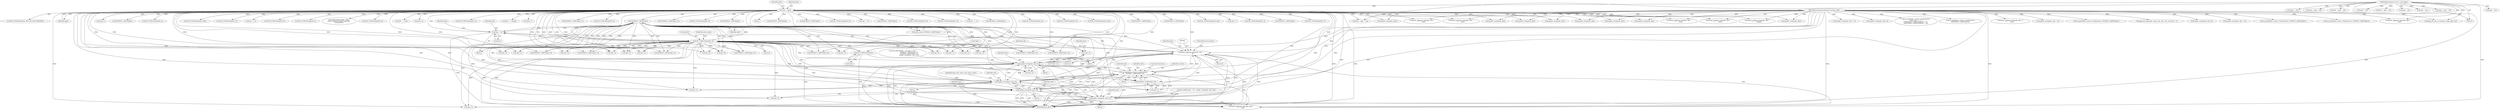 digraph "0_tcpdump_af2cf04a9394c1a56227c2289ae8da262828294a@pointer" {
"1002197" [label="(Call,tptr+2)"];
"1002177" [label="(Call,EXTRACT_16BITS(tptr))"];
"1002406" [label="(Call,tptr +=8)"];
"1002170" [label="(Call,ND_TCHECK2(tptr[0], 2))"];
"1000143" [label="(Call,tptr = pptr)"];
"1000128" [label="(MethodParameterIn,const u_char *pptr)"];
"1002393" [label="(Call,ND_TCHECK2(*tptr,8))"];
"1002397" [label="(Call,print_unknown_data(ndo, tptr, \"\n\t      \", 8))"];
"1002222" [label="(Call,ipaddr_string(ndo, tptr+4))"];
"1002256" [label="(Call,as_printf(ndo, astostr, sizeof(astostr),\n\t\t\t    EXTRACT_32BITS(tptr+2)))"];
"1002317" [label="(Call,ipaddr_string(ndo, tptr+2))"];
"1002238" [label="(Call,ipaddr_string(ndo, tptr+2))"];
"1002303" [label="(Call,ipaddr_string(ndo, tptr+2))"];
"1000126" [label="(MethodParameterIn,netdissect_options *ndo)"];
"1002261" [label="(Call,EXTRACT_32BITS(tptr+2))"];
"1002266" [label="(Call,tptr+6)"];
"1002110" [label="(Call,tptr-3)"];
"1002498" [label="(Call,ipaddr_string(ndo, tptr))"];
"1002261" [label="(Call,EXTRACT_32BITS(tptr+2))"];
"1000568" [label="(Call,ipaddr_string(ndo, tptr))"];
"1000494" [label="(Call,EXTRACT_32BITS(tptr))"];
"1002397" [label="(Call,print_unknown_data(ndo, tptr, \"\n\t      \", 8))"];
"1000332" [label="(Call,ipaddr_string(ndo, tptr))"];
"1000322" [label="(Call,ND_TCHECK2(tptr[0], 4))"];
"1002219" [label="(Call,tptr+4)"];
"1002178" [label="(Identifier,tptr)"];
"1002376" [label="(Call,EXTRACT_16BITS(tptr+4))"];
"1002255" [label="(Block,)"];
"1002218" [label="(Call,EXTRACT_32BITS(tptr+4))"];
"1000147" [label="(Identifier,tlen)"];
"1001092" [label="(Call,ND_TCHECK2(tptr[0], tlen))"];
"1002535" [label="(Call,ipaddr_string(ndo, tptr))"];
"1000207" [label="(Call,tptr < pptr + len)"];
"1002267" [label="(Identifier,tptr)"];
"1002406" [label="(Call,tptr +=8)"];
"1000348" [label="(Call,ND_TCHECK2(tptr[0], 4))"];
"1002223" [label="(Identifier,ndo)"];
"1002238" [label="(Call,ipaddr_string(ndo, tptr+2))"];
"1002222" [label="(Call,ipaddr_string(ndo, tptr+4))"];
"1000543" [label="(Call,tptr +=4)"];
"1001634" [label="(Call,print_unknown_data(ndo, tptr, \"\n\t    \", tlen))"];
"1002487" [label="(Call,ND_TCHECK2(tptr[0], 8))"];
"1002140" [label="(Call,pptr + len)"];
"1002304" [label="(Identifier,ndo)"];
"1000487" [label="(Call,ND_TCHECK2(tptr[0], 4))"];
"1000171" [label="(Call,tok2str(bgp_origin_values,\n\t\t\t\t\t\t\"Unknown Origin Typecode\",\n\t\t\t\t\t\ttptr[0]))"];
"1002571" [label="(Call,print_unknown_data(ndo, tptr, \"\n\t      \", tlen))"];
"1002654" [label="(Call,print_unknown_data(ndo, tptr,\"\n\t      \", length))"];
"1002398" [label="(Identifier,ndo)"];
"1002197" [label="(Call,tptr+2)"];
"1002402" [label="(ControlStructure,break;)"];
"1002501" [label="(Call,ipaddr_string(ndo, tptr+4))"];
"1002466" [label="(Call,ND_TCHECK2(tptr[0], 8))"];
"1002373" [label="(Call,tptr+3)"];
"1001116" [label="(Call,tptr += tlen)"];
"1002451" [label="(Call,tptr+2)"];
"1002324" [label="(Identifier,bgp_extd_comm_ospf_rtype_values)"];
"1002237" [label="(Block,)"];
"1002368" [label="(Call,tptr+2)"];
"1000259" [label="(Call,as_printf(ndo, astostr, sizeof(astostr),\n\t\t\t\tas_size == 2 ?\n\t\t\t\tEXTRACT_16BITS(&tptr[2 + i]) :\n\t\t\t\tEXTRACT_32BITS(&tptr[2 + i])))"];
"1002303" [label="(Call,ipaddr_string(ndo, tptr+2))"];
"1000422" [label="(Call,as_printf(ndo, astostr, sizeof(astostr),\n\t\t\tEXTRACT_32BITS(tptr)))"];
"1002921" [label="(Call,print_unknown_data(ndo, pptr, \"\n\t    \", len))"];
"1002276" [label="(Call,tptr+2)"];
"1002319" [label="(Call,tptr+2)"];
"1000616" [label="(Call,ND_TCHECK2(tptr[0], 3))"];
"1002659" [label="(Call,tptr += length)"];
"1002275" [label="(Call,EXTRACT_32BITS(tptr+2))"];
"1002518" [label="(Call,ipaddr_string(ndo, tptr))"];
"1002601" [label="(Call,tptr+1)"];
"1002388" [label="(Call,tptr+2)"];
"1002350" [label="(Call,tptr+6)"];
"1002600" [label="(Call,EXTRACT_16BITS(tptr+1))"];
"1002508" [label="(Call,ND_TCHECK2(tptr[0], 4))"];
"1002940" [label="(Call,print_unknown_data(ndo, pptr, \"\n\t    \", len))"];
"1002950" [label="(MethodReturn,RET)"];
"1002450" [label="(Call,EXTRACT_24BITS(tptr+2))"];
"1000144" [label="(Identifier,tptr)"];
"1002196" [label="(Call,*(tptr+2))"];
"1000446" [label="(Call,ND_TCHECK2(tptr[0], 8))"];
"1000128" [label="(MethodParameterIn,const u_char *pptr)"];
"1000407" [label="(Call,EXTRACT_16BITS(tptr))"];
"1002318" [label="(Identifier,ndo)"];
"1002224" [label="(Call,tptr+4)"];
"1002198" [label="(Identifier,tptr)"];
"1002305" [label="(Call,tptr+2)"];
"1002407" [label="(Identifier,tptr)"];
"1002399" [label="(Identifier,tptr)"];
"1000131" [label="(Block,)"];
"1002171" [label="(Call,tptr[0])"];
"1002128" [label="(Call,print_unknown_data(ndo, tptr-3, \"\n\t    \", tlen))"];
"1000429" [label="(Call,ipaddr_string(ndo, tptr + 4))"];
"1000462" [label="(Call,EXTRACT_32BITS(tptr))"];
"1002175" [label="(Call,extd_comm=EXTRACT_16BITS(tptr))"];
"1002377" [label="(Call,tptr+4)"];
"1000358" [label="(Call,EXTRACT_32BITS(tptr))"];
"1002239" [label="(Identifier,ndo)"];
"1000143" [label="(Call,tptr = pptr)"];
"1002245" [label="(Identifier,tptr)"];
"1002217" [label="(Block,)"];
"1002544" [label="(Call,ND_TCHECK2(tptr[0], 8))"];
"1002408" [label="(Literal,8)"];
"1002174" [label="(Literal,2)"];
"1002477" [label="(Call,ipaddr_string(ndo, tptr))"];
"1002455" [label="(Call,tptr +=5)"];
"1002207" [label="(Call,ND_PRINT((ndo, \": %u:%u (= %s)\",\n                               EXTRACT_16BITS(tptr+2),\n                               EXTRACT_32BITS(tptr+4),\n                               ipaddr_string(ndo, tptr+4))))"];
"1001666" [label="(Call,EXTRACT_16BITS(tptr))"];
"1002199" [label="(Literal,2)"];
"1002524" [label="(Call,ND_TCHECK2(tptr[0], 8))"];
"1002298" [label="(Call,ND_PRINT((ndo, \"%s\", ipaddr_string(ndo, tptr+2))))"];
"1000558" [label="(Call,ND_TCHECK2(tptr[0], 4))"];
"1002604" [label="(Call,tptr += 3)"];
"1001188" [label="(Call,pptr + len)"];
"1001710" [label="(Call,tptr < pptr + len)"];
"1002317" [label="(Call,ipaddr_string(ndo, tptr+2))"];
"1002316" [label="(Block,)"];
"1002138" [label="(Call,tptr = pptr + len)"];
"1000683" [label="(Call,print_unknown_data(ndo, tptr, \"\n\t    \", tlen))"];
"1002879" [label="(Call,EXTRACT_32BITS(tptr))"];
"1000126" [label="(MethodParameterIn,netdissect_options *ndo)"];
"1002257" [label="(Identifier,ndo)"];
"1000457" [label="(Call,as_printf(ndo, astostr, sizeof(astostr), EXTRACT_32BITS(tptr)))"];
"1002259" [label="(Call,sizeof(astostr))"];
"1000588" [label="(Call,ND_TCHECK2(tptr[0], 4))"];
"1002240" [label="(Call,tptr+2)"];
"1002301" [label="(Block,)"];
"1002414" [label="(Call,ND_TCHECK2(tptr[0], 5))"];
"1000664" [label="(Call,ND_TCHECK2(tptr[0], tlen))"];
"1002243" [label="(Call,EXTRACT_16BITS(tptr+6))"];
"1002166" [label="(Identifier,tlen)"];
"1002214" [label="(Call,tptr+2)"];
"1002244" [label="(Call,tptr+6)"];
"1002393" [label="(Call,ND_TCHECK2(*tptr,8))"];
"1002344" [label="(Call,tptr+6)"];
"1001111" [label="(Call,print_unknown_data(ndo, tptr, \"\n\t    \", tlen))"];
"1002828" [label="(Call,bgp_attr_print(ndo, atype, tptr, alen, attr_set_level + 1))"];
"1000623" [label="(Call,EXTRACT_16BITS(tptr))"];
"1000201" [label="(Call,bgp_attr_get_as_size(ndo, atype, pptr, len))"];
"1001712" [label="(Call,pptr + len)"];
"1002400" [label="(Literal,\"\n\t      \")"];
"1002327" [label="(Call,tptr+6)"];
"1002394" [label="(Call,*tptr)"];
"1002256" [label="(Call,as_printf(ndo, astostr, sizeof(astostr),\n\t\t\t    EXTRACT_32BITS(tptr+2)))"];
"1002168" [label="(Block,)"];
"1002262" [label="(Call,tptr+2)"];
"1001642" [label="(Call,tptr = pptr + len)"];
"1001644" [label="(Call,pptr + len)"];
"1002480" [label="(Call,ipaddr_string(ndo, tptr+4))"];
"1002387" [label="(Call,EXTRACT_16BITS(tptr+2))"];
"1002687" [label="(Call,EXTRACT_32BITS(tptr))"];
"1002334" [label="(Call,tptr+7)"];
"1002401" [label="(Literal,8)"];
"1002170" [label="(Call,ND_TCHECK2(tptr[0], 2))"];
"1002213" [label="(Call,EXTRACT_16BITS(tptr+2))"];
"1000464" [label="(Call,ipaddr_string(ndo, tptr + 4))"];
"1000386" [label="(Call,ND_TCHECK2(tptr[0], len))"];
"1002258" [label="(Identifier,astostr)"];
"1002422" [label="(Call,tptr+1)"];
"1002667" [label="(Call,ND_TCHECK2(tptr[0], 4))"];
"1000427" [label="(Call,EXTRACT_32BITS(tptr))"];
"1000209" [label="(Call,pptr + len)"];
"1001186" [label="(Call,tptr < pptr + len)"];
"1002589" [label="(Call,ND_TCHECK2(tptr[0], 3))"];
"1002682" [label="(Call,as_printf(ndo, astostr, sizeof(astostr), EXTRACT_32BITS(tptr)))"];
"1002555" [label="(Call,ipaddr_string(ndo, tptr))"];
"1000599" [label="(Call,ipaddr_string(ndo, tptr))"];
"1000402" [label="(Call,as_printf(ndo, astostr, sizeof(astostr), EXTRACT_16BITS(tptr)))"];
"1002396" [label="(Literal,8)"];
"1001659" [label="(Call,ND_TCHECK2(tptr[0], BGP_MP_NLRI_MINSIZE))"];
"1002177" [label="(Call,EXTRACT_16BITS(tptr))"];
"1002265" [label="(Call,EXTRACT_16BITS(tptr+6))"];
"1000409" [label="(Call,ipaddr_string(ndo, tptr + 2))"];
"1002176" [label="(Identifier,extd_comm)"];
"1002203" [label="(Block,)"];
"1000145" [label="(Identifier,pptr)"];
"1002197" -> "1002196"  [label="AST: "];
"1002197" -> "1002199"  [label="CFG: "];
"1002198" -> "1002197"  [label="AST: "];
"1002199" -> "1002197"  [label="AST: "];
"1002196" -> "1002197"  [label="CFG: "];
"1002177" -> "1002197"  [label="DDG: "];
"1002170" -> "1002197"  [label="DDG: "];
"1002177" -> "1002175"  [label="AST: "];
"1002177" -> "1002178"  [label="CFG: "];
"1002178" -> "1002177"  [label="AST: "];
"1002175" -> "1002177"  [label="CFG: "];
"1002177" -> "1002175"  [label="DDG: "];
"1002406" -> "1002177"  [label="DDG: "];
"1002170" -> "1002177"  [label="DDG: "];
"1000143" -> "1002177"  [label="DDG: "];
"1002177" -> "1002213"  [label="DDG: "];
"1002177" -> "1002214"  [label="DDG: "];
"1002177" -> "1002218"  [label="DDG: "];
"1002177" -> "1002219"  [label="DDG: "];
"1002177" -> "1002222"  [label="DDG: "];
"1002177" -> "1002224"  [label="DDG: "];
"1002177" -> "1002238"  [label="DDG: "];
"1002177" -> "1002240"  [label="DDG: "];
"1002177" -> "1002243"  [label="DDG: "];
"1002177" -> "1002244"  [label="DDG: "];
"1002177" -> "1002261"  [label="DDG: "];
"1002177" -> "1002262"  [label="DDG: "];
"1002177" -> "1002265"  [label="DDG: "];
"1002177" -> "1002266"  [label="DDG: "];
"1002177" -> "1002275"  [label="DDG: "];
"1002177" -> "1002276"  [label="DDG: "];
"1002177" -> "1002303"  [label="DDG: "];
"1002177" -> "1002305"  [label="DDG: "];
"1002177" -> "1002317"  [label="DDG: "];
"1002177" -> "1002319"  [label="DDG: "];
"1002177" -> "1002327"  [label="DDG: "];
"1002177" -> "1002334"  [label="DDG: "];
"1002177" -> "1002344"  [label="DDG: "];
"1002177" -> "1002350"  [label="DDG: "];
"1002177" -> "1002368"  [label="DDG: "];
"1002177" -> "1002373"  [label="DDG: "];
"1002177" -> "1002376"  [label="DDG: "];
"1002177" -> "1002377"  [label="DDG: "];
"1002177" -> "1002387"  [label="DDG: "];
"1002177" -> "1002388"  [label="DDG: "];
"1002177" -> "1002397"  [label="DDG: "];
"1002177" -> "1002406"  [label="DDG: "];
"1002406" -> "1002168"  [label="AST: "];
"1002406" -> "1002408"  [label="CFG: "];
"1002407" -> "1002406"  [label="AST: "];
"1002408" -> "1002406"  [label="AST: "];
"1002166" -> "1002406"  [label="CFG: "];
"1002406" -> "1002950"  [label="DDG: "];
"1002406" -> "1002170"  [label="DDG: "];
"1002170" -> "1002406"  [label="DDG: "];
"1002397" -> "1002406"  [label="DDG: "];
"1000143" -> "1002406"  [label="DDG: "];
"1002170" -> "1002168"  [label="AST: "];
"1002170" -> "1002174"  [label="CFG: "];
"1002171" -> "1002170"  [label="AST: "];
"1002174" -> "1002170"  [label="AST: "];
"1002176" -> "1002170"  [label="CFG: "];
"1002170" -> "1002950"  [label="DDG: "];
"1002170" -> "1002950"  [label="DDG: "];
"1000143" -> "1002170"  [label="DDG: "];
"1002393" -> "1002170"  [label="DDG: "];
"1002170" -> "1002213"  [label="DDG: "];
"1002170" -> "1002214"  [label="DDG: "];
"1002170" -> "1002218"  [label="DDG: "];
"1002170" -> "1002219"  [label="DDG: "];
"1002170" -> "1002222"  [label="DDG: "];
"1002170" -> "1002224"  [label="DDG: "];
"1002170" -> "1002238"  [label="DDG: "];
"1002170" -> "1002240"  [label="DDG: "];
"1002170" -> "1002243"  [label="DDG: "];
"1002170" -> "1002244"  [label="DDG: "];
"1002170" -> "1002261"  [label="DDG: "];
"1002170" -> "1002262"  [label="DDG: "];
"1002170" -> "1002265"  [label="DDG: "];
"1002170" -> "1002266"  [label="DDG: "];
"1002170" -> "1002275"  [label="DDG: "];
"1002170" -> "1002276"  [label="DDG: "];
"1002170" -> "1002303"  [label="DDG: "];
"1002170" -> "1002305"  [label="DDG: "];
"1002170" -> "1002317"  [label="DDG: "];
"1002170" -> "1002319"  [label="DDG: "];
"1002170" -> "1002327"  [label="DDG: "];
"1002170" -> "1002334"  [label="DDG: "];
"1002170" -> "1002344"  [label="DDG: "];
"1002170" -> "1002350"  [label="DDG: "];
"1002170" -> "1002368"  [label="DDG: "];
"1002170" -> "1002373"  [label="DDG: "];
"1002170" -> "1002376"  [label="DDG: "];
"1002170" -> "1002377"  [label="DDG: "];
"1002170" -> "1002387"  [label="DDG: "];
"1002170" -> "1002388"  [label="DDG: "];
"1002170" -> "1002393"  [label="DDG: "];
"1002170" -> "1002397"  [label="DDG: "];
"1000143" -> "1000131"  [label="AST: "];
"1000143" -> "1000145"  [label="CFG: "];
"1000144" -> "1000143"  [label="AST: "];
"1000145" -> "1000143"  [label="AST: "];
"1000147" -> "1000143"  [label="CFG: "];
"1000143" -> "1002950"  [label="DDG: "];
"1000143" -> "1002950"  [label="DDG: "];
"1000128" -> "1000143"  [label="DDG: "];
"1000143" -> "1000171"  [label="DDG: "];
"1000143" -> "1000207"  [label="DDG: "];
"1000143" -> "1000322"  [label="DDG: "];
"1000143" -> "1000332"  [label="DDG: "];
"1000143" -> "1000348"  [label="DDG: "];
"1000143" -> "1000358"  [label="DDG: "];
"1000143" -> "1000386"  [label="DDG: "];
"1000143" -> "1000407"  [label="DDG: "];
"1000143" -> "1000427"  [label="DDG: "];
"1000143" -> "1000446"  [label="DDG: "];
"1000143" -> "1000462"  [label="DDG: "];
"1000143" -> "1000487"  [label="DDG: "];
"1000143" -> "1000494"  [label="DDG: "];
"1000143" -> "1000543"  [label="DDG: "];
"1000143" -> "1000558"  [label="DDG: "];
"1000143" -> "1000568"  [label="DDG: "];
"1000143" -> "1000588"  [label="DDG: "];
"1000143" -> "1000599"  [label="DDG: "];
"1000143" -> "1000616"  [label="DDG: "];
"1000143" -> "1000623"  [label="DDG: "];
"1000143" -> "1000664"  [label="DDG: "];
"1000143" -> "1000683"  [label="DDG: "];
"1000143" -> "1001092"  [label="DDG: "];
"1000143" -> "1001111"  [label="DDG: "];
"1000143" -> "1001116"  [label="DDG: "];
"1000143" -> "1001634"  [label="DDG: "];
"1000143" -> "1001659"  [label="DDG: "];
"1000143" -> "1001666"  [label="DDG: "];
"1000143" -> "1002110"  [label="DDG: "];
"1000143" -> "1002213"  [label="DDG: "];
"1000143" -> "1002214"  [label="DDG: "];
"1000143" -> "1002218"  [label="DDG: "];
"1000143" -> "1002219"  [label="DDG: "];
"1000143" -> "1002222"  [label="DDG: "];
"1000143" -> "1002224"  [label="DDG: "];
"1000143" -> "1002238"  [label="DDG: "];
"1000143" -> "1002240"  [label="DDG: "];
"1000143" -> "1002243"  [label="DDG: "];
"1000143" -> "1002244"  [label="DDG: "];
"1000143" -> "1002261"  [label="DDG: "];
"1000143" -> "1002262"  [label="DDG: "];
"1000143" -> "1002265"  [label="DDG: "];
"1000143" -> "1002266"  [label="DDG: "];
"1000143" -> "1002275"  [label="DDG: "];
"1000143" -> "1002276"  [label="DDG: "];
"1000143" -> "1002303"  [label="DDG: "];
"1000143" -> "1002305"  [label="DDG: "];
"1000143" -> "1002317"  [label="DDG: "];
"1000143" -> "1002319"  [label="DDG: "];
"1000143" -> "1002327"  [label="DDG: "];
"1000143" -> "1002334"  [label="DDG: "];
"1000143" -> "1002344"  [label="DDG: "];
"1000143" -> "1002350"  [label="DDG: "];
"1000143" -> "1002368"  [label="DDG: "];
"1000143" -> "1002373"  [label="DDG: "];
"1000143" -> "1002376"  [label="DDG: "];
"1000143" -> "1002377"  [label="DDG: "];
"1000143" -> "1002387"  [label="DDG: "];
"1000143" -> "1002388"  [label="DDG: "];
"1000143" -> "1002397"  [label="DDG: "];
"1000143" -> "1002414"  [label="DDG: "];
"1000143" -> "1002422"  [label="DDG: "];
"1000143" -> "1002450"  [label="DDG: "];
"1000143" -> "1002451"  [label="DDG: "];
"1000143" -> "1002455"  [label="DDG: "];
"1000143" -> "1002466"  [label="DDG: "];
"1000143" -> "1002477"  [label="DDG: "];
"1000143" -> "1002487"  [label="DDG: "];
"1000143" -> "1002498"  [label="DDG: "];
"1000143" -> "1002508"  [label="DDG: "];
"1000143" -> "1002518"  [label="DDG: "];
"1000143" -> "1002524"  [label="DDG: "];
"1000143" -> "1002535"  [label="DDG: "];
"1000143" -> "1002544"  [label="DDG: "];
"1000143" -> "1002555"  [label="DDG: "];
"1000143" -> "1002571"  [label="DDG: "];
"1000143" -> "1002589"  [label="DDG: "];
"1000143" -> "1002600"  [label="DDG: "];
"1000143" -> "1002601"  [label="DDG: "];
"1000143" -> "1002604"  [label="DDG: "];
"1000143" -> "1002654"  [label="DDG: "];
"1000143" -> "1002659"  [label="DDG: "];
"1000143" -> "1002667"  [label="DDG: "];
"1000143" -> "1002687"  [label="DDG: "];
"1000143" -> "1002879"  [label="DDG: "];
"1000128" -> "1000125"  [label="AST: "];
"1000128" -> "1002950"  [label="DDG: "];
"1000128" -> "1000201"  [label="DDG: "];
"1000128" -> "1000207"  [label="DDG: "];
"1000128" -> "1000209"  [label="DDG: "];
"1000128" -> "1001186"  [label="DDG: "];
"1000128" -> "1001188"  [label="DDG: "];
"1000128" -> "1001642"  [label="DDG: "];
"1000128" -> "1001644"  [label="DDG: "];
"1000128" -> "1001710"  [label="DDG: "];
"1000128" -> "1001712"  [label="DDG: "];
"1000128" -> "1002138"  [label="DDG: "];
"1000128" -> "1002140"  [label="DDG: "];
"1000128" -> "1002921"  [label="DDG: "];
"1000128" -> "1002940"  [label="DDG: "];
"1002393" -> "1002203"  [label="AST: "];
"1002393" -> "1002396"  [label="CFG: "];
"1002394" -> "1002393"  [label="AST: "];
"1002396" -> "1002393"  [label="AST: "];
"1002398" -> "1002393"  [label="CFG: "];
"1002393" -> "1002950"  [label="DDG: "];
"1002393" -> "1002950"  [label="DDG: "];
"1002397" -> "1002203"  [label="AST: "];
"1002397" -> "1002401"  [label="CFG: "];
"1002398" -> "1002397"  [label="AST: "];
"1002399" -> "1002397"  [label="AST: "];
"1002400" -> "1002397"  [label="AST: "];
"1002401" -> "1002397"  [label="AST: "];
"1002402" -> "1002397"  [label="CFG: "];
"1002397" -> "1002950"  [label="DDG: "];
"1002397" -> "1002950"  [label="DDG: "];
"1002397" -> "1002950"  [label="DDG: "];
"1002397" -> "1002222"  [label="DDG: "];
"1002397" -> "1002238"  [label="DDG: "];
"1002397" -> "1002256"  [label="DDG: "];
"1002397" -> "1002303"  [label="DDG: "];
"1002397" -> "1002317"  [label="DDG: "];
"1002222" -> "1002397"  [label="DDG: "];
"1002256" -> "1002397"  [label="DDG: "];
"1002317" -> "1002397"  [label="DDG: "];
"1002238" -> "1002397"  [label="DDG: "];
"1002303" -> "1002397"  [label="DDG: "];
"1000126" -> "1002397"  [label="DDG: "];
"1002397" -> "1002940"  [label="DDG: "];
"1002222" -> "1002217"  [label="AST: "];
"1002222" -> "1002224"  [label="CFG: "];
"1002223" -> "1002222"  [label="AST: "];
"1002224" -> "1002222"  [label="AST: "];
"1002207" -> "1002222"  [label="CFG: "];
"1002222" -> "1002950"  [label="DDG: "];
"1002222" -> "1002950"  [label="DDG: "];
"1002222" -> "1002950"  [label="DDG: "];
"1002256" -> "1002222"  [label="DDG: "];
"1002317" -> "1002222"  [label="DDG: "];
"1002238" -> "1002222"  [label="DDG: "];
"1002303" -> "1002222"  [label="DDG: "];
"1000126" -> "1002222"  [label="DDG: "];
"1002222" -> "1002238"  [label="DDG: "];
"1002222" -> "1002256"  [label="DDG: "];
"1002222" -> "1002303"  [label="DDG: "];
"1002222" -> "1002317"  [label="DDG: "];
"1002222" -> "1002940"  [label="DDG: "];
"1002256" -> "1002255"  [label="AST: "];
"1002256" -> "1002261"  [label="CFG: "];
"1002257" -> "1002256"  [label="AST: "];
"1002258" -> "1002256"  [label="AST: "];
"1002259" -> "1002256"  [label="AST: "];
"1002261" -> "1002256"  [label="AST: "];
"1002267" -> "1002256"  [label="CFG: "];
"1002256" -> "1002950"  [label="DDG: "];
"1002256" -> "1002950"  [label="DDG: "];
"1002256" -> "1002950"  [label="DDG: "];
"1002256" -> "1002950"  [label="DDG: "];
"1002256" -> "1002238"  [label="DDG: "];
"1002317" -> "1002256"  [label="DDG: "];
"1002238" -> "1002256"  [label="DDG: "];
"1002303" -> "1002256"  [label="DDG: "];
"1000126" -> "1002256"  [label="DDG: "];
"1002261" -> "1002256"  [label="DDG: "];
"1002256" -> "1002303"  [label="DDG: "];
"1002256" -> "1002317"  [label="DDG: "];
"1002256" -> "1002940"  [label="DDG: "];
"1002317" -> "1002316"  [label="AST: "];
"1002317" -> "1002319"  [label="CFG: "];
"1002318" -> "1002317"  [label="AST: "];
"1002319" -> "1002317"  [label="AST: "];
"1002324" -> "1002317"  [label="CFG: "];
"1002317" -> "1002950"  [label="DDG: "];
"1002317" -> "1002950"  [label="DDG: "];
"1002317" -> "1002950"  [label="DDG: "];
"1002317" -> "1002238"  [label="DDG: "];
"1002317" -> "1002303"  [label="DDG: "];
"1002238" -> "1002317"  [label="DDG: "];
"1002303" -> "1002317"  [label="DDG: "];
"1000126" -> "1002317"  [label="DDG: "];
"1002317" -> "1002940"  [label="DDG: "];
"1002238" -> "1002237"  [label="AST: "];
"1002238" -> "1002240"  [label="CFG: "];
"1002239" -> "1002238"  [label="AST: "];
"1002240" -> "1002238"  [label="AST: "];
"1002245" -> "1002238"  [label="CFG: "];
"1002238" -> "1002950"  [label="DDG: "];
"1002238" -> "1002950"  [label="DDG: "];
"1002238" -> "1002950"  [label="DDG: "];
"1002303" -> "1002238"  [label="DDG: "];
"1000126" -> "1002238"  [label="DDG: "];
"1002238" -> "1002303"  [label="DDG: "];
"1002238" -> "1002940"  [label="DDG: "];
"1002303" -> "1002301"  [label="AST: "];
"1002303" -> "1002305"  [label="CFG: "];
"1002304" -> "1002303"  [label="AST: "];
"1002305" -> "1002303"  [label="AST: "];
"1002298" -> "1002303"  [label="CFG: "];
"1002303" -> "1002950"  [label="DDG: "];
"1002303" -> "1002950"  [label="DDG: "];
"1002303" -> "1002950"  [label="DDG: "];
"1000126" -> "1002303"  [label="DDG: "];
"1002303" -> "1002940"  [label="DDG: "];
"1000126" -> "1000125"  [label="AST: "];
"1000126" -> "1002950"  [label="DDG: "];
"1000126" -> "1000201"  [label="DDG: "];
"1000126" -> "1000259"  [label="DDG: "];
"1000126" -> "1000332"  [label="DDG: "];
"1000126" -> "1000402"  [label="DDG: "];
"1000126" -> "1000409"  [label="DDG: "];
"1000126" -> "1000422"  [label="DDG: "];
"1000126" -> "1000429"  [label="DDG: "];
"1000126" -> "1000457"  [label="DDG: "];
"1000126" -> "1000464"  [label="DDG: "];
"1000126" -> "1000568"  [label="DDG: "];
"1000126" -> "1000599"  [label="DDG: "];
"1000126" -> "1000683"  [label="DDG: "];
"1000126" -> "1001111"  [label="DDG: "];
"1000126" -> "1001634"  [label="DDG: "];
"1000126" -> "1002128"  [label="DDG: "];
"1000126" -> "1002477"  [label="DDG: "];
"1000126" -> "1002480"  [label="DDG: "];
"1000126" -> "1002498"  [label="DDG: "];
"1000126" -> "1002501"  [label="DDG: "];
"1000126" -> "1002518"  [label="DDG: "];
"1000126" -> "1002535"  [label="DDG: "];
"1000126" -> "1002555"  [label="DDG: "];
"1000126" -> "1002571"  [label="DDG: "];
"1000126" -> "1002654"  [label="DDG: "];
"1000126" -> "1002682"  [label="DDG: "];
"1000126" -> "1002828"  [label="DDG: "];
"1000126" -> "1002921"  [label="DDG: "];
"1000126" -> "1002940"  [label="DDG: "];
"1002261" -> "1002262"  [label="CFG: "];
"1002262" -> "1002261"  [label="AST: "];
"1002261" -> "1002950"  [label="DDG: "];
}
